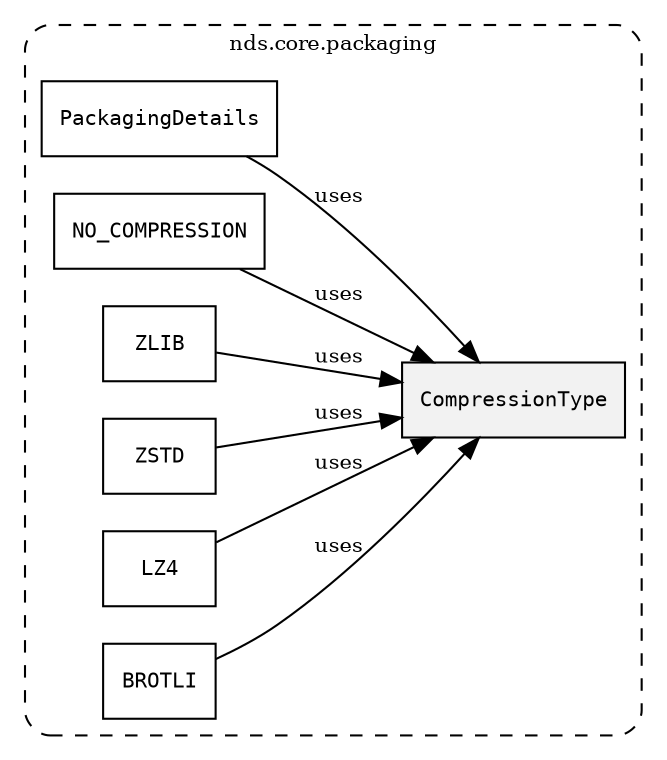/**
 * This dot file creates symbol collaboration diagram for CompressionType.
 */
digraph ZSERIO
{
    node [shape=box, fontsize=10];
    rankdir="LR";
    fontsize=10;
    tooltip="CompressionType collaboration diagram";

    subgraph "cluster_nds.core.packaging"
    {
        style="dashed, rounded";
        label="nds.core.packaging";
        tooltip="Package nds.core.packaging";
        href="../../../content/packages/nds.core.packaging.html#Package-nds-core-packaging";
        target="_parent";

        "CompressionType" [style="filled", fillcolor="#0000000D", target="_parent", label=<<font face="monospace"><table align="center" border="0" cellspacing="0" cellpadding="0"><tr><td href="../../../content/packages/nds.core.packaging.html#Subtype-CompressionType" title="Subtype defined in nds.core.packaging">CompressionType</td></tr></table></font>>];
        "PackagingDetails" [target="_parent", label=<<font face="monospace"><table align="center" border="0" cellspacing="0" cellpadding="0"><tr><td href="../../../content/packages/nds.core.packaging.html#Structure-PackagingDetails" title="Structure defined in nds.core.packaging">PackagingDetails</td></tr></table></font>>];
        "NO_COMPRESSION" [target="_parent", label=<<font face="monospace"><table align="center" border="0" cellspacing="0" cellpadding="0"><tr><td href="../../../content/packages/nds.core.packaging.html#Constant-NO_COMPRESSION" title="Constant defined in nds.core.packaging">NO_COMPRESSION</td></tr></table></font>>];
        "ZLIB" [target="_parent", label=<<font face="monospace"><table align="center" border="0" cellspacing="0" cellpadding="0"><tr><td href="../../../content/packages/nds.core.packaging.html#Constant-ZLIB" title="Constant defined in nds.core.packaging">ZLIB</td></tr></table></font>>];
        "ZSTD" [target="_parent", label=<<font face="monospace"><table align="center" border="0" cellspacing="0" cellpadding="0"><tr><td href="../../../content/packages/nds.core.packaging.html#Constant-ZSTD" title="Constant defined in nds.core.packaging">ZSTD</td></tr></table></font>>];
        "LZ4" [target="_parent", label=<<font face="monospace"><table align="center" border="0" cellspacing="0" cellpadding="0"><tr><td href="../../../content/packages/nds.core.packaging.html#Constant-LZ4" title="Constant defined in nds.core.packaging">LZ4</td></tr></table></font>>];
        "BROTLI" [target="_parent", label=<<font face="monospace"><table align="center" border="0" cellspacing="0" cellpadding="0"><tr><td href="../../../content/packages/nds.core.packaging.html#Constant-BROTLI" title="Constant defined in nds.core.packaging">BROTLI</td></tr></table></font>>];
    }

    "PackagingDetails" -> "CompressionType" [label="uses", fontsize=10];
    "NO_COMPRESSION" -> "CompressionType" [label="uses", fontsize=10];
    "ZLIB" -> "CompressionType" [label="uses", fontsize=10];
    "ZSTD" -> "CompressionType" [label="uses", fontsize=10];
    "LZ4" -> "CompressionType" [label="uses", fontsize=10];
    "BROTLI" -> "CompressionType" [label="uses", fontsize=10];
}
